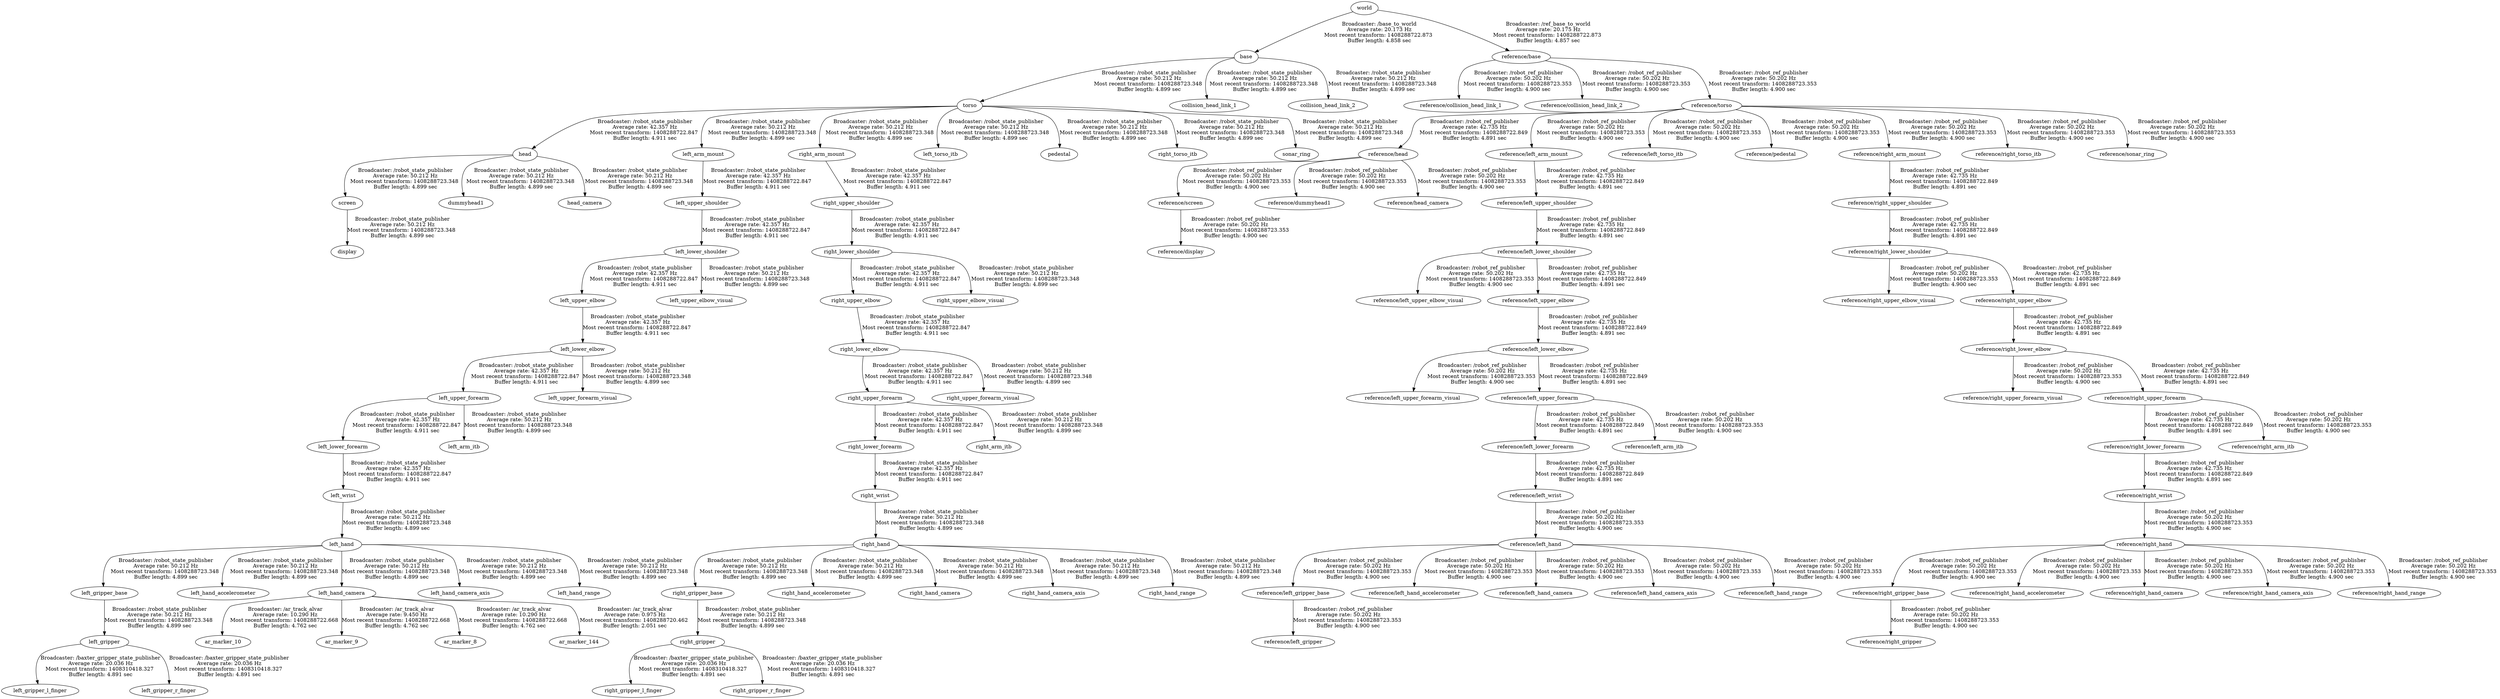 digraph G {
"torso" -> "head"[label="Broadcaster: /robot_state_publisher\nAverage rate: 42.357 Hz\nMost recent transform: 1408288722.847 \nBuffer length: 4.911 sec\n"];
"base" -> "torso"[label="Broadcaster: /robot_state_publisher\nAverage rate: 50.212 Hz\nMost recent transform: 1408288723.348 \nBuffer length: 4.899 sec\n"];
"left_lower_shoulder" -> "left_upper_elbow"[label="Broadcaster: /robot_state_publisher\nAverage rate: 42.357 Hz\nMost recent transform: 1408288722.847 \nBuffer length: 4.911 sec\n"];
"left_upper_shoulder" -> "left_lower_shoulder"[label="Broadcaster: /robot_state_publisher\nAverage rate: 42.357 Hz\nMost recent transform: 1408288722.847 \nBuffer length: 4.911 sec\n"];
"left_upper_elbow" -> "left_lower_elbow"[label="Broadcaster: /robot_state_publisher\nAverage rate: 42.357 Hz\nMost recent transform: 1408288722.847 \nBuffer length: 4.911 sec\n"];
"left_arm_mount" -> "left_upper_shoulder"[label="Broadcaster: /robot_state_publisher\nAverage rate: 42.357 Hz\nMost recent transform: 1408288722.847 \nBuffer length: 4.911 sec\n"];
"torso" -> "left_arm_mount"[label="Broadcaster: /robot_state_publisher\nAverage rate: 50.212 Hz\nMost recent transform: 1408288723.348 \nBuffer length: 4.899 sec\n"];
"left_lower_elbow" -> "left_upper_forearm"[label="Broadcaster: /robot_state_publisher\nAverage rate: 42.357 Hz\nMost recent transform: 1408288722.847 \nBuffer length: 4.911 sec\n"];
"left_upper_forearm" -> "left_lower_forearm"[label="Broadcaster: /robot_state_publisher\nAverage rate: 42.357 Hz\nMost recent transform: 1408288722.847 \nBuffer length: 4.911 sec\n"];
"left_lower_forearm" -> "left_wrist"[label="Broadcaster: /robot_state_publisher\nAverage rate: 42.357 Hz\nMost recent transform: 1408288722.847 \nBuffer length: 4.911 sec\n"];
"right_lower_shoulder" -> "right_upper_elbow"[label="Broadcaster: /robot_state_publisher\nAverage rate: 42.357 Hz\nMost recent transform: 1408288722.847 \nBuffer length: 4.911 sec\n"];
"right_upper_shoulder" -> "right_lower_shoulder"[label="Broadcaster: /robot_state_publisher\nAverage rate: 42.357 Hz\nMost recent transform: 1408288722.847 \nBuffer length: 4.911 sec\n"];
"right_upper_elbow" -> "right_lower_elbow"[label="Broadcaster: /robot_state_publisher\nAverage rate: 42.357 Hz\nMost recent transform: 1408288722.847 \nBuffer length: 4.911 sec\n"];
"right_arm_mount" -> "right_upper_shoulder"[label="Broadcaster: /robot_state_publisher\nAverage rate: 42.357 Hz\nMost recent transform: 1408288722.847 \nBuffer length: 4.911 sec\n"];
"torso" -> "right_arm_mount"[label="Broadcaster: /robot_state_publisher\nAverage rate: 50.212 Hz\nMost recent transform: 1408288723.348 \nBuffer length: 4.899 sec\n"];
"right_lower_elbow" -> "right_upper_forearm"[label="Broadcaster: /robot_state_publisher\nAverage rate: 42.357 Hz\nMost recent transform: 1408288722.847 \nBuffer length: 4.911 sec\n"];
"right_upper_forearm" -> "right_lower_forearm"[label="Broadcaster: /robot_state_publisher\nAverage rate: 42.357 Hz\nMost recent transform: 1408288722.847 \nBuffer length: 4.911 sec\n"];
"right_lower_forearm" -> "right_wrist"[label="Broadcaster: /robot_state_publisher\nAverage rate: 42.357 Hz\nMost recent transform: 1408288722.847 \nBuffer length: 4.911 sec\n"];
"base" -> "collision_head_link_1"[label="Broadcaster: /robot_state_publisher\nAverage rate: 50.212 Hz\nMost recent transform: 1408288723.348 \nBuffer length: 4.899 sec\n"];
"world" -> "base"[label="Broadcaster: /base_to_world\nAverage rate: 20.173 Hz\nMost recent transform: 1408288722.873 \nBuffer length: 4.858 sec\n"];
"base" -> "collision_head_link_2"[label="Broadcaster: /robot_state_publisher\nAverage rate: 50.212 Hz\nMost recent transform: 1408288723.348 \nBuffer length: 4.899 sec\n"];
"screen" -> "display"[label="Broadcaster: /robot_state_publisher\nAverage rate: 50.212 Hz\nMost recent transform: 1408288723.348 \nBuffer length: 4.899 sec\n"];
"head" -> "screen"[label="Broadcaster: /robot_state_publisher\nAverage rate: 50.212 Hz\nMost recent transform: 1408288723.348 \nBuffer length: 4.899 sec\n"];
"head" -> "dummyhead1"[label="Broadcaster: /robot_state_publisher\nAverage rate: 50.212 Hz\nMost recent transform: 1408288723.348 \nBuffer length: 4.899 sec\n"];
"head" -> "head_camera"[label="Broadcaster: /robot_state_publisher\nAverage rate: 50.212 Hz\nMost recent transform: 1408288723.348 \nBuffer length: 4.899 sec\n"];
"left_lower_shoulder" -> "left_upper_elbow_visual"[label="Broadcaster: /robot_state_publisher\nAverage rate: 50.212 Hz\nMost recent transform: 1408288723.348 \nBuffer length: 4.899 sec\n"];
"left_gripper_base" -> "left_gripper"[label="Broadcaster: /robot_state_publisher\nAverage rate: 50.212 Hz\nMost recent transform: 1408288723.348 \nBuffer length: 4.899 sec\n"];
"left_hand" -> "left_gripper_base"[label="Broadcaster: /robot_state_publisher\nAverage rate: 50.212 Hz\nMost recent transform: 1408288723.348 \nBuffer length: 4.899 sec\n"];
"left_wrist" -> "left_hand"[label="Broadcaster: /robot_state_publisher\nAverage rate: 50.212 Hz\nMost recent transform: 1408288723.348 \nBuffer length: 4.899 sec\n"];
"left_hand" -> "left_hand_accelerometer"[label="Broadcaster: /robot_state_publisher\nAverage rate: 50.212 Hz\nMost recent transform: 1408288723.348 \nBuffer length: 4.899 sec\n"];
"left_hand" -> "left_hand_camera"[label="Broadcaster: /robot_state_publisher\nAverage rate: 50.212 Hz\nMost recent transform: 1408288723.348 \nBuffer length: 4.899 sec\n"];
"left_hand" -> "left_hand_camera_axis"[label="Broadcaster: /robot_state_publisher\nAverage rate: 50.212 Hz\nMost recent transform: 1408288723.348 \nBuffer length: 4.899 sec\n"];
"left_hand" -> "left_hand_range"[label="Broadcaster: /robot_state_publisher\nAverage rate: 50.212 Hz\nMost recent transform: 1408288723.348 \nBuffer length: 4.899 sec\n"];
"torso" -> "left_torso_itb"[label="Broadcaster: /robot_state_publisher\nAverage rate: 50.212 Hz\nMost recent transform: 1408288723.348 \nBuffer length: 4.899 sec\n"];
"left_lower_elbow" -> "left_upper_forearm_visual"[label="Broadcaster: /robot_state_publisher\nAverage rate: 50.212 Hz\nMost recent transform: 1408288723.348 \nBuffer length: 4.899 sec\n"];
"left_upper_forearm" -> "left_arm_itb"[label="Broadcaster: /robot_state_publisher\nAverage rate: 50.212 Hz\nMost recent transform: 1408288723.348 \nBuffer length: 4.899 sec\n"];
"torso" -> "pedestal"[label="Broadcaster: /robot_state_publisher\nAverage rate: 50.212 Hz\nMost recent transform: 1408288723.348 \nBuffer length: 4.899 sec\n"];
"right_lower_shoulder" -> "right_upper_elbow_visual"[label="Broadcaster: /robot_state_publisher\nAverage rate: 50.212 Hz\nMost recent transform: 1408288723.348 \nBuffer length: 4.899 sec\n"];
"right_gripper_base" -> "right_gripper"[label="Broadcaster: /robot_state_publisher\nAverage rate: 50.212 Hz\nMost recent transform: 1408288723.348 \nBuffer length: 4.899 sec\n"];
"right_hand" -> "right_gripper_base"[label="Broadcaster: /robot_state_publisher\nAverage rate: 50.212 Hz\nMost recent transform: 1408288723.348 \nBuffer length: 4.899 sec\n"];
"right_wrist" -> "right_hand"[label="Broadcaster: /robot_state_publisher\nAverage rate: 50.212 Hz\nMost recent transform: 1408288723.348 \nBuffer length: 4.899 sec\n"];
"right_hand" -> "right_hand_accelerometer"[label="Broadcaster: /robot_state_publisher\nAverage rate: 50.212 Hz\nMost recent transform: 1408288723.348 \nBuffer length: 4.899 sec\n"];
"right_hand" -> "right_hand_camera"[label="Broadcaster: /robot_state_publisher\nAverage rate: 50.212 Hz\nMost recent transform: 1408288723.348 \nBuffer length: 4.899 sec\n"];
"right_hand" -> "right_hand_camera_axis"[label="Broadcaster: /robot_state_publisher\nAverage rate: 50.212 Hz\nMost recent transform: 1408288723.348 \nBuffer length: 4.899 sec\n"];
"right_hand" -> "right_hand_range"[label="Broadcaster: /robot_state_publisher\nAverage rate: 50.212 Hz\nMost recent transform: 1408288723.348 \nBuffer length: 4.899 sec\n"];
"torso" -> "right_torso_itb"[label="Broadcaster: /robot_state_publisher\nAverage rate: 50.212 Hz\nMost recent transform: 1408288723.348 \nBuffer length: 4.899 sec\n"];
"right_lower_elbow" -> "right_upper_forearm_visual"[label="Broadcaster: /robot_state_publisher\nAverage rate: 50.212 Hz\nMost recent transform: 1408288723.348 \nBuffer length: 4.899 sec\n"];
"right_upper_forearm" -> "right_arm_itb"[label="Broadcaster: /robot_state_publisher\nAverage rate: 50.212 Hz\nMost recent transform: 1408288723.348 \nBuffer length: 4.899 sec\n"];
"torso" -> "sonar_ring"[label="Broadcaster: /robot_state_publisher\nAverage rate: 50.212 Hz\nMost recent transform: 1408288723.348 \nBuffer length: 4.899 sec\n"];
"left_gripper" -> "left_gripper_l_finger"[label="Broadcaster: /baxter_gripper_state_publisher\nAverage rate: 20.036 Hz\nMost recent transform: 1408310418.327 \nBuffer length: 4.891 sec\n"];
"left_gripper" -> "left_gripper_r_finger"[label="Broadcaster: /baxter_gripper_state_publisher\nAverage rate: 20.036 Hz\nMost recent transform: 1408310418.327 \nBuffer length: 4.891 sec\n"];
"right_gripper" -> "right_gripper_l_finger"[label="Broadcaster: /baxter_gripper_state_publisher\nAverage rate: 20.036 Hz\nMost recent transform: 1408310418.327 \nBuffer length: 4.891 sec\n"];
"right_gripper" -> "right_gripper_r_finger"[label="Broadcaster: /baxter_gripper_state_publisher\nAverage rate: 20.036 Hz\nMost recent transform: 1408310418.327 \nBuffer length: 4.891 sec\n"];
"reference/base" -> "reference/collision_head_link_1"[label="Broadcaster: /robot_ref_publisher\nAverage rate: 50.202 Hz\nMost recent transform: 1408288723.353 \nBuffer length: 4.900 sec\n"];
"world" -> "reference/base"[label="Broadcaster: /ref_base_to_world\nAverage rate: 20.175 Hz\nMost recent transform: 1408288722.873 \nBuffer length: 4.857 sec\n"];
"reference/base" -> "reference/collision_head_link_2"[label="Broadcaster: /robot_ref_publisher\nAverage rate: 50.202 Hz\nMost recent transform: 1408288723.353 \nBuffer length: 4.900 sec\n"];
"reference/screen" -> "reference/display"[label="Broadcaster: /robot_ref_publisher\nAverage rate: 50.202 Hz\nMost recent transform: 1408288723.353 \nBuffer length: 4.900 sec\n"];
"reference/head" -> "reference/screen"[label="Broadcaster: /robot_ref_publisher\nAverage rate: 50.202 Hz\nMost recent transform: 1408288723.353 \nBuffer length: 4.900 sec\n"];
"reference/head" -> "reference/dummyhead1"[label="Broadcaster: /robot_ref_publisher\nAverage rate: 50.202 Hz\nMost recent transform: 1408288723.353 \nBuffer length: 4.900 sec\n"];
"reference/torso" -> "reference/head"[label="Broadcaster: /robot_ref_publisher\nAverage rate: 42.735 Hz\nMost recent transform: 1408288722.849 \nBuffer length: 4.891 sec\n"];
"reference/head" -> "reference/head_camera"[label="Broadcaster: /robot_ref_publisher\nAverage rate: 50.202 Hz\nMost recent transform: 1408288723.353 \nBuffer length: 4.900 sec\n"];
"reference/left_lower_shoulder" -> "reference/left_upper_elbow_visual"[label="Broadcaster: /robot_ref_publisher\nAverage rate: 50.202 Hz\nMost recent transform: 1408288723.353 \nBuffer length: 4.900 sec\n"];
"reference/left_upper_shoulder" -> "reference/left_lower_shoulder"[label="Broadcaster: /robot_ref_publisher\nAverage rate: 42.735 Hz\nMost recent transform: 1408288722.849 \nBuffer length: 4.891 sec\n"];
"reference/left_gripper_base" -> "reference/left_gripper"[label="Broadcaster: /robot_ref_publisher\nAverage rate: 50.202 Hz\nMost recent transform: 1408288723.353 \nBuffer length: 4.900 sec\n"];
"reference/left_hand" -> "reference/left_gripper_base"[label="Broadcaster: /robot_ref_publisher\nAverage rate: 50.202 Hz\nMost recent transform: 1408288723.353 \nBuffer length: 4.900 sec\n"];
"reference/left_wrist" -> "reference/left_hand"[label="Broadcaster: /robot_ref_publisher\nAverage rate: 50.202 Hz\nMost recent transform: 1408288723.353 \nBuffer length: 4.900 sec\n"];
"reference/left_lower_forearm" -> "reference/left_wrist"[label="Broadcaster: /robot_ref_publisher\nAverage rate: 42.735 Hz\nMost recent transform: 1408288722.849 \nBuffer length: 4.891 sec\n"];
"reference/left_hand" -> "reference/left_hand_accelerometer"[label="Broadcaster: /robot_ref_publisher\nAverage rate: 50.202 Hz\nMost recent transform: 1408288723.353 \nBuffer length: 4.900 sec\n"];
"reference/left_hand" -> "reference/left_hand_camera"[label="Broadcaster: /robot_ref_publisher\nAverage rate: 50.202 Hz\nMost recent transform: 1408288723.353 \nBuffer length: 4.900 sec\n"];
"reference/left_hand" -> "reference/left_hand_camera_axis"[label="Broadcaster: /robot_ref_publisher\nAverage rate: 50.202 Hz\nMost recent transform: 1408288723.353 \nBuffer length: 4.900 sec\n"];
"reference/left_hand" -> "reference/left_hand_range"[label="Broadcaster: /robot_ref_publisher\nAverage rate: 50.202 Hz\nMost recent transform: 1408288723.353 \nBuffer length: 4.900 sec\n"];
"reference/torso" -> "reference/left_arm_mount"[label="Broadcaster: /robot_ref_publisher\nAverage rate: 50.202 Hz\nMost recent transform: 1408288723.353 \nBuffer length: 4.900 sec\n"];
"reference/base" -> "reference/torso"[label="Broadcaster: /robot_ref_publisher\nAverage rate: 50.202 Hz\nMost recent transform: 1408288723.353 \nBuffer length: 4.900 sec\n"];
"reference/torso" -> "reference/left_torso_itb"[label="Broadcaster: /robot_ref_publisher\nAverage rate: 50.202 Hz\nMost recent transform: 1408288723.353 \nBuffer length: 4.900 sec\n"];
"reference/left_lower_elbow" -> "reference/left_upper_forearm_visual"[label="Broadcaster: /robot_ref_publisher\nAverage rate: 50.202 Hz\nMost recent transform: 1408288723.353 \nBuffer length: 4.900 sec\n"];
"reference/left_upper_elbow" -> "reference/left_lower_elbow"[label="Broadcaster: /robot_ref_publisher\nAverage rate: 42.735 Hz\nMost recent transform: 1408288722.849 \nBuffer length: 4.891 sec\n"];
"reference/left_upper_forearm" -> "reference/left_arm_itb"[label="Broadcaster: /robot_ref_publisher\nAverage rate: 50.202 Hz\nMost recent transform: 1408288723.353 \nBuffer length: 4.900 sec\n"];
"reference/left_lower_elbow" -> "reference/left_upper_forearm"[label="Broadcaster: /robot_ref_publisher\nAverage rate: 42.735 Hz\nMost recent transform: 1408288722.849 \nBuffer length: 4.891 sec\n"];
"reference/torso" -> "reference/pedestal"[label="Broadcaster: /robot_ref_publisher\nAverage rate: 50.202 Hz\nMost recent transform: 1408288723.353 \nBuffer length: 4.900 sec\n"];
"reference/right_lower_shoulder" -> "reference/right_upper_elbow_visual"[label="Broadcaster: /robot_ref_publisher\nAverage rate: 50.202 Hz\nMost recent transform: 1408288723.353 \nBuffer length: 4.900 sec\n"];
"reference/right_upper_shoulder" -> "reference/right_lower_shoulder"[label="Broadcaster: /robot_ref_publisher\nAverage rate: 42.735 Hz\nMost recent transform: 1408288722.849 \nBuffer length: 4.891 sec\n"];
"reference/right_gripper_base" -> "reference/right_gripper"[label="Broadcaster: /robot_ref_publisher\nAverage rate: 50.202 Hz\nMost recent transform: 1408288723.353 \nBuffer length: 4.900 sec\n"];
"reference/right_hand" -> "reference/right_gripper_base"[label="Broadcaster: /robot_ref_publisher\nAverage rate: 50.202 Hz\nMost recent transform: 1408288723.353 \nBuffer length: 4.900 sec\n"];
"reference/right_wrist" -> "reference/right_hand"[label="Broadcaster: /robot_ref_publisher\nAverage rate: 50.202 Hz\nMost recent transform: 1408288723.353 \nBuffer length: 4.900 sec\n"];
"reference/right_lower_forearm" -> "reference/right_wrist"[label="Broadcaster: /robot_ref_publisher\nAverage rate: 42.735 Hz\nMost recent transform: 1408288722.849 \nBuffer length: 4.891 sec\n"];
"reference/right_hand" -> "reference/right_hand_accelerometer"[label="Broadcaster: /robot_ref_publisher\nAverage rate: 50.202 Hz\nMost recent transform: 1408288723.353 \nBuffer length: 4.900 sec\n"];
"reference/right_hand" -> "reference/right_hand_camera"[label="Broadcaster: /robot_ref_publisher\nAverage rate: 50.202 Hz\nMost recent transform: 1408288723.353 \nBuffer length: 4.900 sec\n"];
"reference/right_hand" -> "reference/right_hand_camera_axis"[label="Broadcaster: /robot_ref_publisher\nAverage rate: 50.202 Hz\nMost recent transform: 1408288723.353 \nBuffer length: 4.900 sec\n"];
"reference/right_hand" -> "reference/right_hand_range"[label="Broadcaster: /robot_ref_publisher\nAverage rate: 50.202 Hz\nMost recent transform: 1408288723.353 \nBuffer length: 4.900 sec\n"];
"reference/torso" -> "reference/right_arm_mount"[label="Broadcaster: /robot_ref_publisher\nAverage rate: 50.202 Hz\nMost recent transform: 1408288723.353 \nBuffer length: 4.900 sec\n"];
"reference/torso" -> "reference/right_torso_itb"[label="Broadcaster: /robot_ref_publisher\nAverage rate: 50.202 Hz\nMost recent transform: 1408288723.353 \nBuffer length: 4.900 sec\n"];
"reference/right_lower_elbow" -> "reference/right_upper_forearm_visual"[label="Broadcaster: /robot_ref_publisher\nAverage rate: 50.202 Hz\nMost recent transform: 1408288723.353 \nBuffer length: 4.900 sec\n"];
"reference/right_upper_elbow" -> "reference/right_lower_elbow"[label="Broadcaster: /robot_ref_publisher\nAverage rate: 42.735 Hz\nMost recent transform: 1408288722.849 \nBuffer length: 4.891 sec\n"];
"reference/right_upper_forearm" -> "reference/right_arm_itb"[label="Broadcaster: /robot_ref_publisher\nAverage rate: 50.202 Hz\nMost recent transform: 1408288723.353 \nBuffer length: 4.900 sec\n"];
"reference/right_lower_elbow" -> "reference/right_upper_forearm"[label="Broadcaster: /robot_ref_publisher\nAverage rate: 42.735 Hz\nMost recent transform: 1408288722.849 \nBuffer length: 4.891 sec\n"];
"reference/torso" -> "reference/sonar_ring"[label="Broadcaster: /robot_ref_publisher\nAverage rate: 50.202 Hz\nMost recent transform: 1408288723.353 \nBuffer length: 4.900 sec\n"];
"reference/left_lower_shoulder" -> "reference/left_upper_elbow"[label="Broadcaster: /robot_ref_publisher\nAverage rate: 42.735 Hz\nMost recent transform: 1408288722.849 \nBuffer length: 4.891 sec\n"];
"reference/left_arm_mount" -> "reference/left_upper_shoulder"[label="Broadcaster: /robot_ref_publisher\nAverage rate: 42.735 Hz\nMost recent transform: 1408288722.849 \nBuffer length: 4.891 sec\n"];
"reference/left_upper_forearm" -> "reference/left_lower_forearm"[label="Broadcaster: /robot_ref_publisher\nAverage rate: 42.735 Hz\nMost recent transform: 1408288722.849 \nBuffer length: 4.891 sec\n"];
"reference/right_lower_shoulder" -> "reference/right_upper_elbow"[label="Broadcaster: /robot_ref_publisher\nAverage rate: 42.735 Hz\nMost recent transform: 1408288722.849 \nBuffer length: 4.891 sec\n"];
"reference/right_arm_mount" -> "reference/right_upper_shoulder"[label="Broadcaster: /robot_ref_publisher\nAverage rate: 42.735 Hz\nMost recent transform: 1408288722.849 \nBuffer length: 4.891 sec\n"];
"reference/right_upper_forearm" -> "reference/right_lower_forearm"[label="Broadcaster: /robot_ref_publisher\nAverage rate: 42.735 Hz\nMost recent transform: 1408288722.849 \nBuffer length: 4.891 sec\n"];
"left_hand_camera" -> "ar_marker_10"[label="Broadcaster: /ar_track_alvar\nAverage rate: 10.290 Hz\nMost recent transform: 1408288722.668 \nBuffer length: 4.762 sec\n"];
"left_hand_camera" -> "ar_marker_9"[label="Broadcaster: /ar_track_alvar\nAverage rate: 9.450 Hz\nMost recent transform: 1408288722.668 \nBuffer length: 4.762 sec\n"];
"left_hand_camera" -> "ar_marker_8"[label="Broadcaster: /ar_track_alvar\nAverage rate: 10.290 Hz\nMost recent transform: 1408288722.668 \nBuffer length: 4.762 sec\n"];
"left_hand_camera" -> "ar_marker_144"[label="Broadcaster: /ar_track_alvar\nAverage rate: 0.975 Hz\nMost recent transform: 1408288720.462 \nBuffer length: 2.051 sec\n"];
}